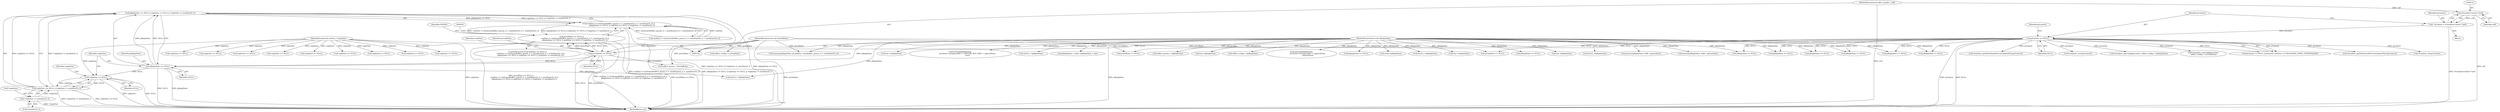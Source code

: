 digraph "0_Android_557bd7bfe6c4895faee09e46fc9b5304a956c8b7@API" {
"1000510" [label="(Call,pReplyData == NULL || replySize == NULL || *replySize != sizeof(int32_t))"];
"1000511" [label="(Call,pReplyData == NULL)"];
"1000108" [label="(MethodParameterIn,void *pReplyData)"];
"1000494" [label="(Call,pCmdData == NULL)"];
"1000106" [label="(MethodParameterIn,void *pCmdData)"];
"1000119" [label="(Call,pContext == NULL)"];
"1000111" [label="(Call,* pContext = (VisualizerContext *)self)"];
"1000113" [label="(Call,(VisualizerContext *)self)"];
"1000103" [label="(MethodParameterIn,effect_handle_t self)"];
"1000514" [label="(Call,replySize == NULL || *replySize != sizeof(int32_t))"];
"1000515" [label="(Call,replySize == NULL)"];
"1000107" [label="(MethodParameterIn,uint32_t *replySize)"];
"1000518" [label="(Call,*replySize != sizeof(int32_t))"];
"1000497" [label="(Call,cmdSize != (int)(sizeof(effect_param_t) + sizeof(uint32_t) + sizeof(uint32_t)) ||\n            pReplyData == NULL || replySize == NULL || *replySize != sizeof(int32_t))"];
"1000493" [label="(Call,pCmdData == NULL ||\n            cmdSize != (int)(sizeof(effect_param_t) + sizeof(uint32_t) + sizeof(uint32_t)) ||\n            pReplyData == NULL || replySize == NULL || *replySize != sizeof(int32_t))"];
"1000556" [label="(Call,(int32_t *)pReplyData)"];
"1000108" [label="(MethodParameterIn,void *pReplyData)"];
"1000496" [label="(Identifier,NULL)"];
"1000226" [label="(Call,Visualizer_reset(pContext))"];
"1000497" [label="(Call,cmdSize != (int)(sizeof(effect_param_t) + sizeof(uint32_t) + sizeof(uint32_t)) ||\n            pReplyData == NULL || replySize == NULL || *replySize != sizeof(int32_t))"];
"1000494" [label="(Call,pCmdData == NULL)"];
"1000781" [label="(Call,pReplyData = (char *)pReplyData + size)"];
"1000519" [label="(Call,*replySize)"];
"1000529" [label="(Call,(int32_t *)pReplyData)"];
"1000109" [label="(Block,)"];
"1000111" [label="(Call,* pContext = (VisualizerContext *)self)"];
"1000368" [label="(Call,(effect_param_t *)pReplyData)"];
"1000513" [label="(Identifier,NULL)"];
"1000515" [label="(Call,replySize == NULL)"];
"1000106" [label="(MethodParameterIn,void *pCmdData)"];
"1000267" [label="(Call,(int *)pReplyData)"];
"1000219" [label="(Call,Visualizer_getConfig(pContext, (effect_config_t *)pReplyData))"];
"1000141" [label="(Call,replySize == NULL)"];
"1000279" [label="(Call,replySize == NULL)"];
"1000221" [label="(Call,(effect_config_t *)pReplyData)"];
"1000232" [label="(Call,pReplyData == NULL)"];
"1000794" [label="(Call,memcpy(pReplyData,\n                       pContext->mCaptureBuf + capturePoint,\n                       captureSize))"];
"1000333" [label="(Call,pReplyData == NULL)"];
"1000120" [label="(Identifier,pContext)"];
"1000115" [label="(Identifier,self)"];
"1000498" [label="(Call,cmdSize != (int)(sizeof(effect_param_t) + sizeof(uint32_t) + sizeof(uint32_t)))"];
"1000194" [label="(Call,Visualizer_setConfig(pContext,\n (effect_config_t *) pCmdData))"];
"1000196" [label="(Call,(effect_config_t *) pCmdData)"];
"1000275" [label="(Call,pReplyData == NULL)"];
"1000649" [label="(Call,pReplyData == NULL)"];
"1000119" [label="(Call,pContext == NULL)"];
"1000526" [label="(Identifier,EINVAL)"];
"1000124" [label="(Identifier,pContext)"];
"1000784" [label="(Call,(char *)pReplyData)"];
"1000512" [label="(Identifier,pReplyData)"];
"1000118" [label="(Call,pContext == NULL || pContext->mState == VISUALIZER_STATE_UNINITIALIZED)"];
"1000319" [label="(Call,pCmdData == NULL)"];
"1000514" [label="(Call,replySize == NULL || *replySize != sizeof(int32_t))"];
"1000511" [label="(Call,pReplyData == NULL)"];
"1000629" [label="(Call,(int32_t *)pReplyData)"];
"1000113" [label="(Call,(VisualizerContext *)self)"];
"1000191" [label="(Call,(int *) pReplyData)"];
"1000173" [label="(Call,pReplyData == NULL)"];
"1000516" [label="(Identifier,replySize)"];
"1000865" [label="(Call,Visualizer_getDeltaTimeMsFromUpdatedTime(pContext))"];
"1000520" [label="(Identifier,replySize)"];
"1000536" [label="(Call,(effect_param_t *)pCmdData)"];
"1000495" [label="(Identifier,pCmdData)"];
"1000137" [label="(Call,pReplyData == NULL)"];
"1000836" [label="(Call,replySize == NULL)"];
"1000207" [label="(Call,replySize == NULL)"];
"1000510" [label="(Call,pReplyData == NULL || replySize == NULL || *replySize != sizeof(int32_t))"];
"1000112" [label="(Identifier,pContext)"];
"1000493" [label="(Call,pCmdData == NULL ||\n            cmdSize != (int)(sizeof(effect_param_t) + sizeof(uint32_t) + sizeof(uint32_t)) ||\n            pReplyData == NULL || replySize == NULL || *replySize != sizeof(int32_t))"];
"1000824" [label="(Call,replySize == NULL)"];
"1000492" [label="(ControlStructure,if (pCmdData == NULL ||\n            cmdSize != (int)(sizeof(effect_param_t) + sizeof(uint32_t) + sizeof(uint32_t)) ||\n            pReplyData == NULL || replySize == NULL || *replySize != sizeof(int32_t)))"];
"1001060" [label="(MethodReturn,int)"];
"1000310" [label="(Call,(int *)pReplyData)"];
"1000990" [label="(Call,(int32_t*)pReplyData)"];
"1000499" [label="(Identifier,cmdSize)"];
"1000158" [label="(Call,Visualizer_init(pContext))"];
"1000107" [label="(MethodParameterIn,uint32_t *replySize)"];
"1000337" [label="(Call,replySize == NULL)"];
"1000203" [label="(Call,pReplyData == NULL)"];
"1000674" [label="(Call,Visualizer_getDeltaTimeMsFromUpdatedTime(pContext))"];
"1000177" [label="(Call,replySize == NULL)"];
"1000811" [label="(Call,memset(pReplyData, 0x80, captureSize))"];
"1000518" [label="(Call,*replySize != sizeof(int32_t))"];
"1000706" [label="(Call,memset(pReplyData, 0x80, captureSize))"];
"1000155" [label="(Call,(int *) pReplyData)"];
"1000357" [label="(Call,memcpy(pReplyData, pCmdData, sizeof(effect_param_t) + sizeof(uint32_t)))"];
"1000771" [label="(Call,memcpy(pReplyData,\n                           pContext->mCaptureBuf + CAPTURE_BUF_SIZE + capturePoint,\n                           size))"];
"1000164" [label="(Call,pCmdData == NULL)"];
"1000103" [label="(MethodParameterIn,effect_handle_t self)"];
"1000236" [label="(Call,replySize == NULL)"];
"1000521" [label="(Call,sizeof(int32_t))"];
"1000653" [label="(Call,replySize == NULL)"];
"1000820" [label="(Call,pReplyData == NULL)"];
"1000517" [label="(Identifier,NULL)"];
"1000121" [label="(Identifier,NULL)"];
"1000510" -> "1000497"  [label="AST: "];
"1000510" -> "1000511"  [label="CFG: "];
"1000510" -> "1000514"  [label="CFG: "];
"1000511" -> "1000510"  [label="AST: "];
"1000514" -> "1000510"  [label="AST: "];
"1000497" -> "1000510"  [label="CFG: "];
"1000510" -> "1001060"  [label="DDG: replySize == NULL || *replySize != sizeof(int32_t)"];
"1000510" -> "1001060"  [label="DDG: pReplyData == NULL"];
"1000510" -> "1000497"  [label="DDG: pReplyData == NULL"];
"1000510" -> "1000497"  [label="DDG: replySize == NULL || *replySize != sizeof(int32_t)"];
"1000511" -> "1000510"  [label="DDG: pReplyData"];
"1000511" -> "1000510"  [label="DDG: NULL"];
"1000514" -> "1000510"  [label="DDG: replySize == NULL"];
"1000514" -> "1000510"  [label="DDG: *replySize != sizeof(int32_t)"];
"1000511" -> "1000513"  [label="CFG: "];
"1000512" -> "1000511"  [label="AST: "];
"1000513" -> "1000511"  [label="AST: "];
"1000516" -> "1000511"  [label="CFG: "];
"1000511" -> "1001060"  [label="DDG: NULL"];
"1000511" -> "1001060"  [label="DDG: pReplyData"];
"1000108" -> "1000511"  [label="DDG: pReplyData"];
"1000494" -> "1000511"  [label="DDG: NULL"];
"1000511" -> "1000515"  [label="DDG: NULL"];
"1000511" -> "1000529"  [label="DDG: pReplyData"];
"1000108" -> "1000102"  [label="AST: "];
"1000108" -> "1001060"  [label="DDG: pReplyData"];
"1000108" -> "1000137"  [label="DDG: pReplyData"];
"1000108" -> "1000155"  [label="DDG: pReplyData"];
"1000108" -> "1000173"  [label="DDG: pReplyData"];
"1000108" -> "1000191"  [label="DDG: pReplyData"];
"1000108" -> "1000203"  [label="DDG: pReplyData"];
"1000108" -> "1000221"  [label="DDG: pReplyData"];
"1000108" -> "1000232"  [label="DDG: pReplyData"];
"1000108" -> "1000267"  [label="DDG: pReplyData"];
"1000108" -> "1000275"  [label="DDG: pReplyData"];
"1000108" -> "1000310"  [label="DDG: pReplyData"];
"1000108" -> "1000333"  [label="DDG: pReplyData"];
"1000108" -> "1000357"  [label="DDG: pReplyData"];
"1000108" -> "1000368"  [label="DDG: pReplyData"];
"1000108" -> "1000529"  [label="DDG: pReplyData"];
"1000108" -> "1000556"  [label="DDG: pReplyData"];
"1000108" -> "1000629"  [label="DDG: pReplyData"];
"1000108" -> "1000649"  [label="DDG: pReplyData"];
"1000108" -> "1000706"  [label="DDG: pReplyData"];
"1000108" -> "1000771"  [label="DDG: pReplyData"];
"1000108" -> "1000781"  [label="DDG: pReplyData"];
"1000108" -> "1000784"  [label="DDG: pReplyData"];
"1000108" -> "1000794"  [label="DDG: pReplyData"];
"1000108" -> "1000811"  [label="DDG: pReplyData"];
"1000108" -> "1000820"  [label="DDG: pReplyData"];
"1000108" -> "1000990"  [label="DDG: pReplyData"];
"1000494" -> "1000493"  [label="AST: "];
"1000494" -> "1000496"  [label="CFG: "];
"1000495" -> "1000494"  [label="AST: "];
"1000496" -> "1000494"  [label="AST: "];
"1000499" -> "1000494"  [label="CFG: "];
"1000493" -> "1000494"  [label="CFG: "];
"1000494" -> "1001060"  [label="DDG: NULL"];
"1000494" -> "1001060"  [label="DDG: pCmdData"];
"1000494" -> "1000493"  [label="DDG: pCmdData"];
"1000494" -> "1000493"  [label="DDG: NULL"];
"1000106" -> "1000494"  [label="DDG: pCmdData"];
"1000119" -> "1000494"  [label="DDG: NULL"];
"1000494" -> "1000536"  [label="DDG: pCmdData"];
"1000106" -> "1000102"  [label="AST: "];
"1000106" -> "1001060"  [label="DDG: pCmdData"];
"1000106" -> "1000164"  [label="DDG: pCmdData"];
"1000106" -> "1000196"  [label="DDG: pCmdData"];
"1000106" -> "1000319"  [label="DDG: pCmdData"];
"1000106" -> "1000357"  [label="DDG: pCmdData"];
"1000106" -> "1000536"  [label="DDG: pCmdData"];
"1000119" -> "1000118"  [label="AST: "];
"1000119" -> "1000121"  [label="CFG: "];
"1000120" -> "1000119"  [label="AST: "];
"1000121" -> "1000119"  [label="AST: "];
"1000124" -> "1000119"  [label="CFG: "];
"1000118" -> "1000119"  [label="CFG: "];
"1000119" -> "1001060"  [label="DDG: NULL"];
"1000119" -> "1001060"  [label="DDG: pContext"];
"1000119" -> "1000118"  [label="DDG: pContext"];
"1000119" -> "1000118"  [label="DDG: NULL"];
"1000111" -> "1000119"  [label="DDG: pContext"];
"1000119" -> "1000137"  [label="DDG: NULL"];
"1000119" -> "1000158"  [label="DDG: pContext"];
"1000119" -> "1000164"  [label="DDG: NULL"];
"1000119" -> "1000194"  [label="DDG: pContext"];
"1000119" -> "1000203"  [label="DDG: NULL"];
"1000119" -> "1000219"  [label="DDG: pContext"];
"1000119" -> "1000226"  [label="DDG: pContext"];
"1000119" -> "1000232"  [label="DDG: NULL"];
"1000119" -> "1000275"  [label="DDG: NULL"];
"1000119" -> "1000319"  [label="DDG: NULL"];
"1000119" -> "1000649"  [label="DDG: NULL"];
"1000119" -> "1000674"  [label="DDG: pContext"];
"1000119" -> "1000820"  [label="DDG: NULL"];
"1000119" -> "1000865"  [label="DDG: pContext"];
"1000111" -> "1000109"  [label="AST: "];
"1000111" -> "1000113"  [label="CFG: "];
"1000112" -> "1000111"  [label="AST: "];
"1000113" -> "1000111"  [label="AST: "];
"1000120" -> "1000111"  [label="CFG: "];
"1000111" -> "1001060"  [label="DDG: (VisualizerContext *)self"];
"1000113" -> "1000111"  [label="DDG: self"];
"1000113" -> "1000115"  [label="CFG: "];
"1000114" -> "1000113"  [label="AST: "];
"1000115" -> "1000113"  [label="AST: "];
"1000113" -> "1001060"  [label="DDG: self"];
"1000103" -> "1000113"  [label="DDG: self"];
"1000103" -> "1000102"  [label="AST: "];
"1000103" -> "1001060"  [label="DDG: self"];
"1000514" -> "1000515"  [label="CFG: "];
"1000514" -> "1000518"  [label="CFG: "];
"1000515" -> "1000514"  [label="AST: "];
"1000518" -> "1000514"  [label="AST: "];
"1000514" -> "1001060"  [label="DDG: *replySize != sizeof(int32_t)"];
"1000514" -> "1001060"  [label="DDG: replySize == NULL"];
"1000515" -> "1000514"  [label="DDG: replySize"];
"1000515" -> "1000514"  [label="DDG: NULL"];
"1000518" -> "1000514"  [label="DDG: *replySize"];
"1000515" -> "1000517"  [label="CFG: "];
"1000516" -> "1000515"  [label="AST: "];
"1000517" -> "1000515"  [label="AST: "];
"1000520" -> "1000515"  [label="CFG: "];
"1000515" -> "1001060"  [label="DDG: replySize"];
"1000515" -> "1001060"  [label="DDG: NULL"];
"1000107" -> "1000515"  [label="DDG: replySize"];
"1000107" -> "1000102"  [label="AST: "];
"1000107" -> "1001060"  [label="DDG: replySize"];
"1000107" -> "1000141"  [label="DDG: replySize"];
"1000107" -> "1000177"  [label="DDG: replySize"];
"1000107" -> "1000207"  [label="DDG: replySize"];
"1000107" -> "1000236"  [label="DDG: replySize"];
"1000107" -> "1000279"  [label="DDG: replySize"];
"1000107" -> "1000337"  [label="DDG: replySize"];
"1000107" -> "1000653"  [label="DDG: replySize"];
"1000107" -> "1000824"  [label="DDG: replySize"];
"1000107" -> "1000836"  [label="DDG: replySize"];
"1000518" -> "1000521"  [label="CFG: "];
"1000519" -> "1000518"  [label="AST: "];
"1000521" -> "1000518"  [label="AST: "];
"1000518" -> "1001060"  [label="DDG: *replySize"];
"1000497" -> "1000493"  [label="AST: "];
"1000497" -> "1000498"  [label="CFG: "];
"1000498" -> "1000497"  [label="AST: "];
"1000493" -> "1000497"  [label="CFG: "];
"1000497" -> "1001060"  [label="DDG: cmdSize != (int)(sizeof(effect_param_t) + sizeof(uint32_t) + sizeof(uint32_t))"];
"1000497" -> "1001060"  [label="DDG: pReplyData == NULL || replySize == NULL || *replySize != sizeof(int32_t)"];
"1000497" -> "1000493"  [label="DDG: cmdSize != (int)(sizeof(effect_param_t) + sizeof(uint32_t) + sizeof(uint32_t))"];
"1000497" -> "1000493"  [label="DDG: pReplyData == NULL || replySize == NULL || *replySize != sizeof(int32_t)"];
"1000498" -> "1000497"  [label="DDG: cmdSize"];
"1000498" -> "1000497"  [label="DDG: (int)(sizeof(effect_param_t) + sizeof(uint32_t) + sizeof(uint32_t))"];
"1000493" -> "1000492"  [label="AST: "];
"1000526" -> "1000493"  [label="CFG: "];
"1000530" -> "1000493"  [label="CFG: "];
"1000493" -> "1001060"  [label="DDG: pCmdData == NULL"];
"1000493" -> "1001060"  [label="DDG: pCmdData == NULL ||\n            cmdSize != (int)(sizeof(effect_param_t) + sizeof(uint32_t) + sizeof(uint32_t)) ||\n            pReplyData == NULL || replySize == NULL || *replySize != sizeof(int32_t)"];
"1000493" -> "1001060"  [label="DDG: cmdSize != (int)(sizeof(effect_param_t) + sizeof(uint32_t) + sizeof(uint32_t)) ||\n            pReplyData == NULL || replySize == NULL || *replySize != sizeof(int32_t)"];
}
